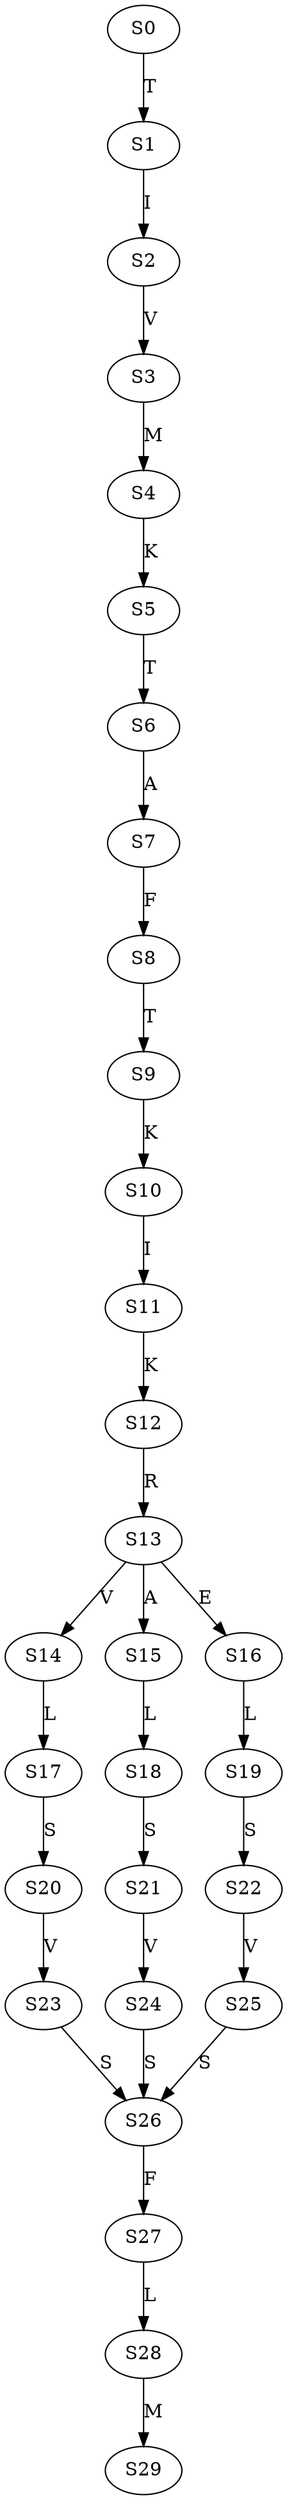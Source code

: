 strict digraph  {
	S0 -> S1 [ label = T ];
	S1 -> S2 [ label = I ];
	S2 -> S3 [ label = V ];
	S3 -> S4 [ label = M ];
	S4 -> S5 [ label = K ];
	S5 -> S6 [ label = T ];
	S6 -> S7 [ label = A ];
	S7 -> S8 [ label = F ];
	S8 -> S9 [ label = T ];
	S9 -> S10 [ label = K ];
	S10 -> S11 [ label = I ];
	S11 -> S12 [ label = K ];
	S12 -> S13 [ label = R ];
	S13 -> S14 [ label = V ];
	S13 -> S15 [ label = A ];
	S13 -> S16 [ label = E ];
	S14 -> S17 [ label = L ];
	S15 -> S18 [ label = L ];
	S16 -> S19 [ label = L ];
	S17 -> S20 [ label = S ];
	S18 -> S21 [ label = S ];
	S19 -> S22 [ label = S ];
	S20 -> S23 [ label = V ];
	S21 -> S24 [ label = V ];
	S22 -> S25 [ label = V ];
	S23 -> S26 [ label = S ];
	S24 -> S26 [ label = S ];
	S25 -> S26 [ label = S ];
	S26 -> S27 [ label = F ];
	S27 -> S28 [ label = L ];
	S28 -> S29 [ label = M ];
}
